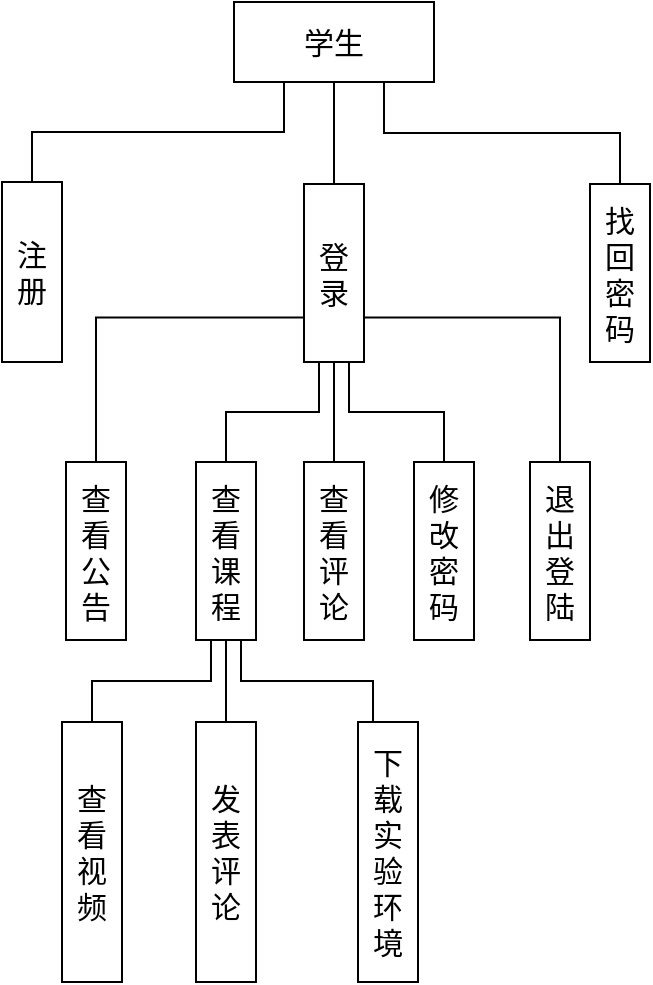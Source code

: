 <mxfile version="17.4.3" type="github">
  <diagram id="VdfxNGfGI-9a-1zbopul" name="Page-1">
    <mxGraphModel dx="1422" dy="754" grid="1" gridSize="1000" guides="1" tooltips="1" connect="1" arrows="1" fold="1" page="1" pageScale="1" pageWidth="827" pageHeight="1169" background="none" math="0" shadow="0">
      <root>
        <mxCell id="0" />
        <mxCell id="1" parent="0" />
        <mxCell id="c_Y7MV0C_1H0TnpsTDgz-57" style="edgeStyle=orthogonalEdgeStyle;rounded=0;orthogonalLoop=1;jettySize=auto;html=1;exitX=0.25;exitY=1;exitDx=0;exitDy=0;entryX=0.5;entryY=0;entryDx=0;entryDy=0;fontSize=15;endArrow=none;endFill=0;" parent="1" source="c_Y7MV0C_1H0TnpsTDgz-55" target="c_Y7MV0C_1H0TnpsTDgz-56" edge="1">
          <mxGeometry relative="1" as="geometry" />
        </mxCell>
        <mxCell id="c_Y7MV0C_1H0TnpsTDgz-59" style="edgeStyle=orthogonalEdgeStyle;rounded=0;orthogonalLoop=1;jettySize=auto;html=1;exitX=0.5;exitY=1;exitDx=0;exitDy=0;entryX=0.5;entryY=0;entryDx=0;entryDy=0;fontSize=15;endArrow=none;endFill=0;" parent="1" source="c_Y7MV0C_1H0TnpsTDgz-55" target="c_Y7MV0C_1H0TnpsTDgz-58" edge="1">
          <mxGeometry relative="1" as="geometry" />
        </mxCell>
        <mxCell id="c_Y7MV0C_1H0TnpsTDgz-63" style="edgeStyle=orthogonalEdgeStyle;rounded=0;orthogonalLoop=1;jettySize=auto;html=1;exitX=0.75;exitY=1;exitDx=0;exitDy=0;entryX=0.5;entryY=0;entryDx=0;entryDy=0;fontSize=15;endArrow=none;endFill=0;" parent="1" source="c_Y7MV0C_1H0TnpsTDgz-55" target="c_Y7MV0C_1H0TnpsTDgz-61" edge="1">
          <mxGeometry relative="1" as="geometry" />
        </mxCell>
        <mxCell id="c_Y7MV0C_1H0TnpsTDgz-55" value="学生" style="rounded=0;whiteSpace=wrap;html=1;fontSize=15;" parent="1" vertex="1">
          <mxGeometry x="346" y="140" width="100" height="40" as="geometry" />
        </mxCell>
        <mxCell id="c_Y7MV0C_1H0TnpsTDgz-56" value="注册" style="rounded=0;whiteSpace=wrap;html=1;fontSize=15;" parent="1" vertex="1">
          <mxGeometry x="230" y="230" width="30" height="90" as="geometry" />
        </mxCell>
        <mxCell id="c_Y7MV0C_1H0TnpsTDgz-91" style="edgeStyle=orthogonalEdgeStyle;rounded=0;orthogonalLoop=1;jettySize=auto;html=1;exitX=0;exitY=0.75;exitDx=0;exitDy=0;entryX=0.5;entryY=0;entryDx=0;entryDy=0;fontSize=15;endArrow=none;endFill=0;" parent="1" source="c_Y7MV0C_1H0TnpsTDgz-58" target="c_Y7MV0C_1H0TnpsTDgz-69" edge="1">
          <mxGeometry relative="1" as="geometry" />
        </mxCell>
        <mxCell id="c_Y7MV0C_1H0TnpsTDgz-92" style="edgeStyle=orthogonalEdgeStyle;rounded=0;orthogonalLoop=1;jettySize=auto;html=1;exitX=0.25;exitY=1;exitDx=0;exitDy=0;entryX=0.5;entryY=0;entryDx=0;entryDy=0;fontSize=15;endArrow=none;endFill=0;" parent="1" source="c_Y7MV0C_1H0TnpsTDgz-58" target="c_Y7MV0C_1H0TnpsTDgz-70" edge="1">
          <mxGeometry relative="1" as="geometry" />
        </mxCell>
        <mxCell id="c_Y7MV0C_1H0TnpsTDgz-95" style="edgeStyle=orthogonalEdgeStyle;rounded=0;orthogonalLoop=1;jettySize=auto;html=1;exitX=0.5;exitY=1;exitDx=0;exitDy=0;entryX=0.5;entryY=0;entryDx=0;entryDy=0;fontSize=15;endArrow=none;endFill=0;" parent="1" source="c_Y7MV0C_1H0TnpsTDgz-58" target="c_Y7MV0C_1H0TnpsTDgz-71" edge="1">
          <mxGeometry relative="1" as="geometry" />
        </mxCell>
        <mxCell id="c_Y7MV0C_1H0TnpsTDgz-96" style="edgeStyle=orthogonalEdgeStyle;rounded=0;orthogonalLoop=1;jettySize=auto;html=1;exitX=0.75;exitY=1;exitDx=0;exitDy=0;entryX=0.5;entryY=0;entryDx=0;entryDy=0;fontSize=15;endArrow=none;endFill=0;" parent="1" source="c_Y7MV0C_1H0TnpsTDgz-58" target="c_Y7MV0C_1H0TnpsTDgz-72" edge="1">
          <mxGeometry relative="1" as="geometry" />
        </mxCell>
        <mxCell id="c_Y7MV0C_1H0TnpsTDgz-97" style="edgeStyle=orthogonalEdgeStyle;rounded=0;orthogonalLoop=1;jettySize=auto;html=1;exitX=1;exitY=0.75;exitDx=0;exitDy=0;entryX=0.5;entryY=0;entryDx=0;entryDy=0;fontSize=15;endArrow=none;endFill=0;" parent="1" source="c_Y7MV0C_1H0TnpsTDgz-58" target="c_Y7MV0C_1H0TnpsTDgz-87" edge="1">
          <mxGeometry relative="1" as="geometry" />
        </mxCell>
        <mxCell id="c_Y7MV0C_1H0TnpsTDgz-58" value="登录" style="rounded=0;whiteSpace=wrap;html=1;fontSize=15;" parent="1" vertex="1">
          <mxGeometry x="381" y="231" width="30" height="89" as="geometry" />
        </mxCell>
        <mxCell id="c_Y7MV0C_1H0TnpsTDgz-61" value="找回密码" style="rounded=0;whiteSpace=wrap;html=1;fontSize=15;" parent="1" vertex="1">
          <mxGeometry x="524" y="231" width="30" height="89" as="geometry" />
        </mxCell>
        <mxCell id="c_Y7MV0C_1H0TnpsTDgz-69" value="查看公告" style="rounded=0;whiteSpace=wrap;html=1;fontSize=15;" parent="1" vertex="1">
          <mxGeometry x="262" y="370" width="30" height="89" as="geometry" />
        </mxCell>
        <mxCell id="c_Y7MV0C_1H0TnpsTDgz-84" style="edgeStyle=orthogonalEdgeStyle;rounded=0;orthogonalLoop=1;jettySize=auto;html=1;exitX=0.5;exitY=1;exitDx=0;exitDy=0;entryX=0.5;entryY=0;entryDx=0;entryDy=0;fontSize=15;endArrow=none;endFill=0;" parent="1" source="c_Y7MV0C_1H0TnpsTDgz-70" target="c_Y7MV0C_1H0TnpsTDgz-74" edge="1">
          <mxGeometry relative="1" as="geometry" />
        </mxCell>
        <mxCell id="c_Y7MV0C_1H0TnpsTDgz-85" style="edgeStyle=orthogonalEdgeStyle;rounded=0;orthogonalLoop=1;jettySize=auto;html=1;exitX=0.75;exitY=1;exitDx=0;exitDy=0;entryX=0.25;entryY=0;entryDx=0;entryDy=0;fontSize=15;endArrow=none;endFill=0;" parent="1" source="c_Y7MV0C_1H0TnpsTDgz-70" target="c_Y7MV0C_1H0TnpsTDgz-75" edge="1">
          <mxGeometry relative="1" as="geometry" />
        </mxCell>
        <mxCell id="c_Y7MV0C_1H0TnpsTDgz-86" style="edgeStyle=orthogonalEdgeStyle;rounded=0;orthogonalLoop=1;jettySize=auto;html=1;exitX=0.25;exitY=1;exitDx=0;exitDy=0;entryX=0.5;entryY=0;entryDx=0;entryDy=0;fontSize=15;endArrow=none;endFill=0;" parent="1" source="c_Y7MV0C_1H0TnpsTDgz-70" target="c_Y7MV0C_1H0TnpsTDgz-73" edge="1">
          <mxGeometry relative="1" as="geometry" />
        </mxCell>
        <mxCell id="c_Y7MV0C_1H0TnpsTDgz-70" value="查看课程" style="rounded=0;whiteSpace=wrap;html=1;fontSize=15;" parent="1" vertex="1">
          <mxGeometry x="327" y="370" width="30" height="89" as="geometry" />
        </mxCell>
        <mxCell id="c_Y7MV0C_1H0TnpsTDgz-71" value="查看评论" style="rounded=0;whiteSpace=wrap;html=1;fontSize=15;" parent="1" vertex="1">
          <mxGeometry x="381" y="370" width="30" height="89" as="geometry" />
        </mxCell>
        <mxCell id="c_Y7MV0C_1H0TnpsTDgz-72" value="修改密码" style="rounded=0;whiteSpace=wrap;html=1;fontSize=15;" parent="1" vertex="1">
          <mxGeometry x="436" y="370" width="30" height="89" as="geometry" />
        </mxCell>
        <mxCell id="c_Y7MV0C_1H0TnpsTDgz-73" value="查看视频" style="rounded=0;whiteSpace=wrap;html=1;fontSize=15;" parent="1" vertex="1">
          <mxGeometry x="260" y="500" width="30" height="130" as="geometry" />
        </mxCell>
        <mxCell id="c_Y7MV0C_1H0TnpsTDgz-74" value="发表评论" style="rounded=0;whiteSpace=wrap;html=1;fontSize=15;" parent="1" vertex="1">
          <mxGeometry x="327" y="500" width="30" height="130" as="geometry" />
        </mxCell>
        <mxCell id="c_Y7MV0C_1H0TnpsTDgz-75" value="下载实验环境" style="rounded=0;whiteSpace=wrap;html=1;fontSize=15;" parent="1" vertex="1">
          <mxGeometry x="408" y="500" width="30" height="130" as="geometry" />
        </mxCell>
        <mxCell id="c_Y7MV0C_1H0TnpsTDgz-87" value="退出登陆" style="rounded=0;whiteSpace=wrap;html=1;fontSize=15;" parent="1" vertex="1">
          <mxGeometry x="494" y="370" width="30" height="89" as="geometry" />
        </mxCell>
      </root>
    </mxGraphModel>
  </diagram>
</mxfile>

